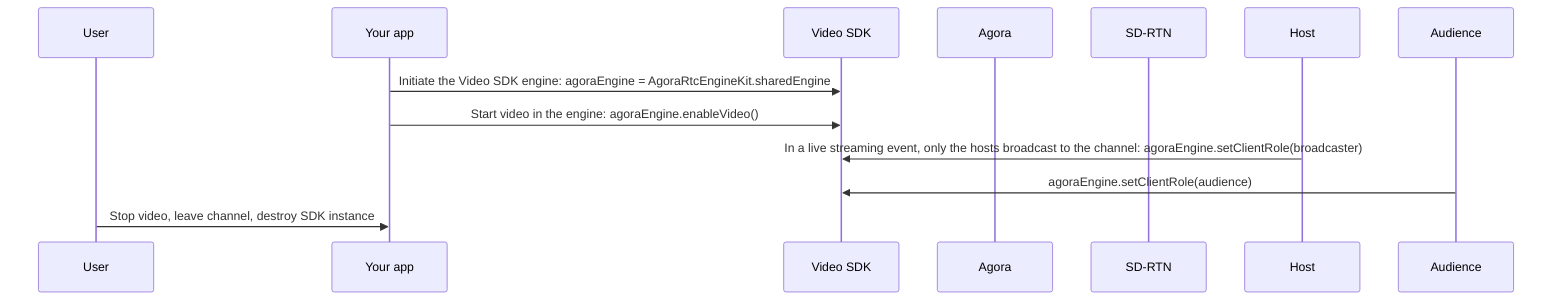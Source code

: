 sequenceDiagram
    participant User
    participant Your_app as Your app
    participant Video_SDK as Video SDK
    participant Agora
    participant SD_RTN as SD-RTN
    participant Host
    participant Audience

    Your_app->>Video_SDK: Initiate the Video SDK engine: agoraEngine = AgoraRtcEngineKit.sharedEngine
    Your_app->>Video_SDK: Start video in the engine: agoraEngine.enableVideo()
    Host->>Video_SDK: In a live streaming event, only the hosts broadcast to the channel: agoraEngine.setClientRole(broadcaster)
    Audience->>Video_SDK: agoraEngine.setClientRole(audience)
    %% Merging back to main user actions
    User->>Your_app: Stop video, leave channel, destroy SDK instance